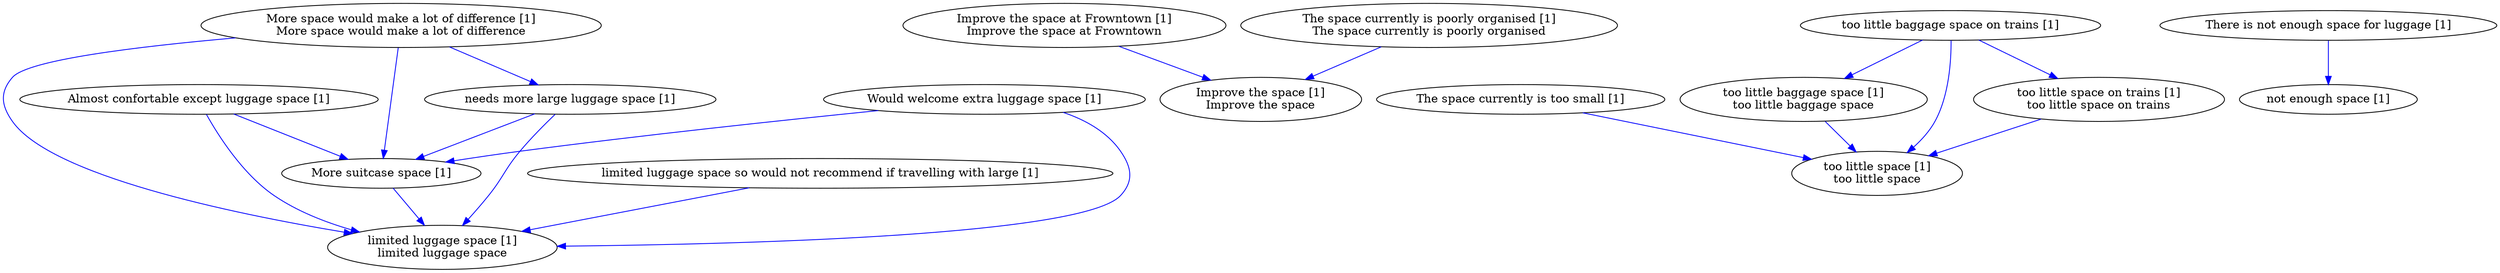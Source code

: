 digraph collapsedGraph {
"Almost confortable except luggage space [1]""Improve the space at Frowntown [1]\nImprove the space at Frowntown""Improve the space [1]\nImprove the space""More space would make a lot of difference [1]\nMore space would make a lot of difference""More suitcase space [1]""The space currently is poorly organised [1]\nThe space currently is poorly organised""The space currently is too small [1]""There is not enough space for luggage [1]""Would welcome extra luggage space [1]""limited luggage space so would not recommend if travelling with large [1]""limited luggage space [1]\nlimited luggage space""needs more large luggage space [1]""not enough space [1]""too little baggage space on trains [1]""too little baggage space [1]\ntoo little baggage space""too little space [1]\ntoo little space""too little space on trains [1]\ntoo little space on trains""Almost confortable except luggage space [1]" -> "More suitcase space [1]" [color=blue]
"There is not enough space for luggage [1]" -> "not enough space [1]" [color=blue]
"More space would make a lot of difference [1]\nMore space would make a lot of difference" -> "More suitcase space [1]" [color=blue]
"Would welcome extra luggage space [1]" -> "limited luggage space [1]\nlimited luggage space" [color=blue]
"More space would make a lot of difference [1]\nMore space would make a lot of difference" -> "needs more large luggage space [1]" [color=blue]
"More suitcase space [1]" -> "limited luggage space [1]\nlimited luggage space" [color=blue]
"needs more large luggage space [1]" -> "limited luggage space [1]\nlimited luggage space" [color=blue]
"Almost confortable except luggage space [1]" -> "limited luggage space [1]\nlimited luggage space" [color=blue]
"More space would make a lot of difference [1]\nMore space would make a lot of difference" -> "limited luggage space [1]\nlimited luggage space" [color=blue]
"The space currently is too small [1]" -> "too little space [1]\ntoo little space" [color=blue]
"needs more large luggage space [1]" -> "More suitcase space [1]" [color=blue]
"Would welcome extra luggage space [1]" -> "More suitcase space [1]" [color=blue]
"The space currently is poorly organised [1]\nThe space currently is poorly organised" -> "Improve the space [1]\nImprove the space" [color=blue]
"Improve the space at Frowntown [1]\nImprove the space at Frowntown" -> "Improve the space [1]\nImprove the space" [color=blue]
"limited luggage space so would not recommend if travelling with large [1]" -> "limited luggage space [1]\nlimited luggage space" [color=blue]
"too little baggage space on trains [1]" -> "too little baggage space [1]\ntoo little baggage space" [color=blue]
"too little baggage space [1]\ntoo little baggage space" -> "too little space [1]\ntoo little space" [color=blue]
"too little baggage space on trains [1]" -> "too little space on trains [1]\ntoo little space on trains" [color=blue]
"too little space on trains [1]\ntoo little space on trains" -> "too little space [1]\ntoo little space" [color=blue]
"too little baggage space on trains [1]" -> "too little space [1]\ntoo little space" [color=blue]
}